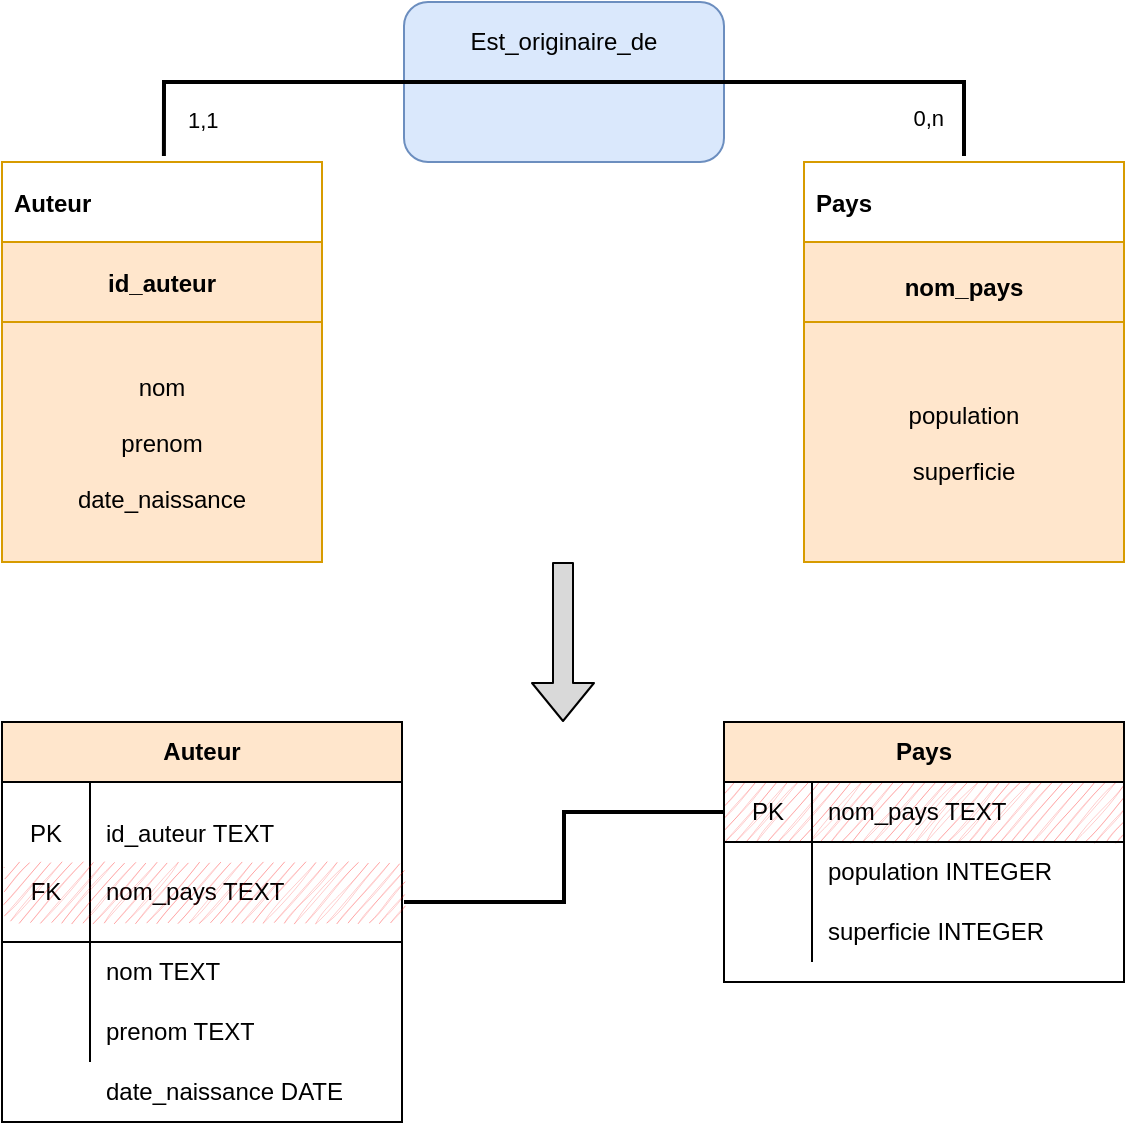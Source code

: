 <mxfile version="13.7.9" type="device"><diagram id="C5RBs43oDa-KdzZeNtuy" name="Page-1"><mxGraphModel dx="1086" dy="966" grid="1" gridSize="10" guides="1" tooltips="1" connect="1" arrows="1" fold="1" page="1" pageScale="1" pageWidth="827" pageHeight="1169" math="0" shadow="0"><root><mxCell id="WIyWlLk6GJQsqaUBKTNV-0"/><mxCell id="WIyWlLk6GJQsqaUBKTNV-1" parent="WIyWlLk6GJQsqaUBKTNV-0"/><mxCell id="JSZE709bDlmExp-TzpRJ-12" value="Auteur" style="shape=table;html=1;whiteSpace=wrap;startSize=30;container=1;collapsible=0;childLayout=tableLayout;fixedRows=1;rowLines=0;fontStyle=1;align=center;fillColor=#FFE6CC;" parent="WIyWlLk6GJQsqaUBKTNV-1" vertex="1"><mxGeometry x="239" y="400" width="200" height="200" as="geometry"/></mxCell><mxCell id="JSZE709bDlmExp-TzpRJ-13" value="" style="shape=partialRectangle;html=1;whiteSpace=wrap;collapsible=0;dropTarget=0;pointerEvents=0;fillColor=none;top=0;left=0;bottom=1;right=0;points=[[0,0.5],[1,0.5]];portConstraint=eastwest;" parent="JSZE709bDlmExp-TzpRJ-12" vertex="1"><mxGeometry y="30" width="200" height="80" as="geometry"/></mxCell><mxCell id="JSZE709bDlmExp-TzpRJ-14" value="PK&lt;br&gt;&lt;br&gt;FK" style="shape=partialRectangle;html=1;whiteSpace=wrap;connectable=0;fillColor=none;top=0;left=0;bottom=0;right=0;overflow=hidden;" parent="JSZE709bDlmExp-TzpRJ-13" vertex="1"><mxGeometry width="44" height="80" as="geometry"/></mxCell><mxCell id="JSZE709bDlmExp-TzpRJ-15" value="id_auteur&amp;nbsp;TEXT&lt;br&gt;&lt;br&gt;nom_pays TEXT" style="shape=partialRectangle;html=1;whiteSpace=wrap;connectable=0;fillColor=none;top=0;left=0;bottom=0;right=0;align=left;spacingLeft=6;overflow=hidden;" parent="JSZE709bDlmExp-TzpRJ-13" vertex="1"><mxGeometry x="44" width="156" height="80" as="geometry"/></mxCell><mxCell id="JSZE709bDlmExp-TzpRJ-16" value="" style="shape=partialRectangle;html=1;whiteSpace=wrap;collapsible=0;dropTarget=0;pointerEvents=0;fillColor=none;top=0;left=0;bottom=0;right=0;points=[[0,0.5],[1,0.5]];portConstraint=eastwest;" parent="JSZE709bDlmExp-TzpRJ-12" vertex="1"><mxGeometry y="110" width="200" height="30" as="geometry"/></mxCell><mxCell id="JSZE709bDlmExp-TzpRJ-17" value="" style="shape=partialRectangle;html=1;whiteSpace=wrap;connectable=0;fillColor=none;top=0;left=0;bottom=0;right=0;overflow=hidden;" parent="JSZE709bDlmExp-TzpRJ-16" vertex="1"><mxGeometry width="44" height="30" as="geometry"/></mxCell><mxCell id="JSZE709bDlmExp-TzpRJ-18" value="nom TEXT" style="shape=partialRectangle;html=1;whiteSpace=wrap;connectable=0;fillColor=none;top=0;left=0;bottom=0;right=0;align=left;spacingLeft=6;overflow=hidden;" parent="JSZE709bDlmExp-TzpRJ-16" vertex="1"><mxGeometry x="44" width="156" height="30" as="geometry"/></mxCell><mxCell id="JSZE709bDlmExp-TzpRJ-19" value="" style="shape=partialRectangle;html=1;whiteSpace=wrap;collapsible=0;dropTarget=0;pointerEvents=0;fillColor=none;top=0;left=0;bottom=0;right=0;points=[[0,0.5],[1,0.5]];portConstraint=eastwest;" parent="JSZE709bDlmExp-TzpRJ-12" vertex="1"><mxGeometry y="140" width="200" height="30" as="geometry"/></mxCell><mxCell id="JSZE709bDlmExp-TzpRJ-20" value="" style="shape=partialRectangle;html=1;whiteSpace=wrap;connectable=0;fillColor=none;top=0;left=0;bottom=0;right=0;overflow=hidden;" parent="JSZE709bDlmExp-TzpRJ-19" vertex="1"><mxGeometry width="44" height="30" as="geometry"/></mxCell><mxCell id="JSZE709bDlmExp-TzpRJ-21" value="prenom TEXT&lt;br&gt;" style="shape=partialRectangle;html=1;whiteSpace=wrap;connectable=0;fillColor=none;top=0;left=0;bottom=0;right=0;align=left;spacingLeft=6;overflow=hidden;" parent="JSZE709bDlmExp-TzpRJ-19" vertex="1"><mxGeometry x="44" width="156" height="30" as="geometry"/></mxCell><mxCell id="xl9DM4DodyNDalHMosKG-3" value="" style="rounded=0;whiteSpace=wrap;html=1;shadow=0;glass=0;sketch=1;fillColor=#FF0000;opacity=20;strokeColor=none;" parent="WIyWlLk6GJQsqaUBKTNV-1" vertex="1"><mxGeometry x="600" y="430" width="200" height="30" as="geometry"/></mxCell><mxCell id="xl9DM4DodyNDalHMosKG-2" value="" style="rounded=1;whiteSpace=wrap;html=1;fillColor=#FF0000;opacity=20;strokeColor=none;glass=0;shadow=0;sketch=1;" parent="WIyWlLk6GJQsqaUBKTNV-1" vertex="1"><mxGeometry x="240" y="470" width="200" height="30" as="geometry"/></mxCell><mxCell id="TWeaJNt2oQoujITL9vn1-0" value="" style="rounded=1;whiteSpace=wrap;html=1;fillColor=#dae8fc;strokeColor=#6c8ebf;" parent="WIyWlLk6GJQsqaUBKTNV-1" vertex="1"><mxGeometry x="440" y="40" width="160" height="80" as="geometry"/></mxCell><mxCell id="63cQYA2hX19nRFMVwI8F-13" value="&lt;div&gt;&lt;br&gt;&lt;/div&gt;&lt;div&gt;&lt;br&gt;&lt;/div&gt;" style="endArrow=none;html=1;strokeWidth=2;rounded=0;endFill=0;exitX=0.506;exitY=-0.075;exitDx=0;exitDy=0;exitPerimeter=0;entryX=0.5;entryY=-0.075;entryDx=0;entryDy=0;entryPerimeter=0;" parent="WIyWlLk6GJQsqaUBKTNV-1" source="y0PebEpOdJqOUEdzFbMI-1" target="63cQYA2hX19nRFMVwI8F-25" edge="1"><mxGeometry relative="1" as="geometry"><mxPoint x="320" y="100" as="sourcePoint"/><mxPoint x="760" y="160" as="targetPoint"/><Array as="points"><mxPoint x="320" y="80"/><mxPoint x="720" y="80"/></Array><mxPoint as="offset"/></mxGeometry></mxCell><mxCell id="63cQYA2hX19nRFMVwI8F-15" value="&lt;div&gt;1,1&lt;/div&gt;&lt;div&gt;&lt;br&gt;&lt;/div&gt;" style="edgeLabel;resizable=0;html=1;align=left;verticalAlign=bottom;labelBackgroundColor=none;" parent="63cQYA2hX19nRFMVwI8F-13" connectable="0" vertex="1"><mxGeometry x="-1" relative="1" as="geometry"><mxPoint x="10.04" y="3" as="offset"/></mxGeometry></mxCell><mxCell id="63cQYA2hX19nRFMVwI8F-16" value="0,n" style="edgeLabel;resizable=0;html=1;align=right;verticalAlign=bottom;labelBackgroundColor=none;" parent="63cQYA2hX19nRFMVwI8F-13" connectable="0" vertex="1"><mxGeometry x="1" relative="1" as="geometry"><mxPoint x="-10" y="-10" as="offset"/></mxGeometry></mxCell><mxCell id="63cQYA2hX19nRFMVwI8F-21" value="" style="group" parent="WIyWlLk6GJQsqaUBKTNV-1" vertex="1" connectable="0"><mxGeometry x="239" y="120" width="160" height="200" as="geometry"/></mxCell><mxCell id="y0PebEpOdJqOUEdzFbMI-7" value="" style="group;align=left;" parent="63cQYA2hX19nRFMVwI8F-21" vertex="1" connectable="0"><mxGeometry width="160" height="200" as="geometry"/></mxCell><mxCell id="y0PebEpOdJqOUEdzFbMI-5" value="" style="rounded=0;whiteSpace=wrap;html=1;strokeColor=#000000;align=center;fillColor=none;" parent="y0PebEpOdJqOUEdzFbMI-7" vertex="1"><mxGeometry width="160" height="160" as="geometry"/></mxCell><mxCell id="y0PebEpOdJqOUEdzFbMI-1" value="Auteur" style="text;align=left;verticalAlign=middle;spacingLeft=4;spacingRight=4;overflow=hidden;rotatable=0;points=[[0,0.5],[1,0.5]];portConstraint=eastwest;fontStyle=1;strokeColor=#d79b00;fillColor=#ffffff;gradientDirection=north;" parent="y0PebEpOdJqOUEdzFbMI-7" vertex="1"><mxGeometry width="160" height="40" as="geometry"/></mxCell><mxCell id="y0PebEpOdJqOUEdzFbMI-2" value="id_auteur" style="text;align=center;verticalAlign=middle;spacingLeft=4;spacingRight=4;overflow=hidden;rotatable=0;points=[[0,0.5],[1,0.5]];portConstraint=eastwest;fontStyle=1;fillColor=#ffe6cc;strokeColor=#d79b00;" parent="y0PebEpOdJqOUEdzFbMI-7" vertex="1"><mxGeometry y="40" width="160" height="40" as="geometry"/></mxCell><mxCell id="y0PebEpOdJqOUEdzFbMI-3" value="nom&#10;&#10;prenom&#10;&#10;date_naissance" style="text;align=center;verticalAlign=middle;spacingLeft=4;spacingRight=4;overflow=hidden;rotatable=0;points=[[0,0.5],[1,0.5]];portConstraint=eastwest;fontStyle=0;fillColor=#ffe6cc;strokeColor=#d79b00;" parent="y0PebEpOdJqOUEdzFbMI-7" vertex="1"><mxGeometry y="80" width="160" height="120" as="geometry"/></mxCell><mxCell id="63cQYA2hX19nRFMVwI8F-32" value="" style="group;fillColor=#ffffff;" parent="WIyWlLk6GJQsqaUBKTNV-1" vertex="1" connectable="0"><mxGeometry x="640" y="120" width="160" height="200" as="geometry"/></mxCell><mxCell id="63cQYA2hX19nRFMVwI8F-22" value="" style="group" parent="63cQYA2hX19nRFMVwI8F-32" vertex="1" connectable="0"><mxGeometry width="160" height="200" as="geometry"/></mxCell><mxCell id="63cQYA2hX19nRFMVwI8F-23" value="" style="group;align=left;" parent="63cQYA2hX19nRFMVwI8F-22" vertex="1" connectable="0"><mxGeometry width="160" height="200" as="geometry"/></mxCell><mxCell id="63cQYA2hX19nRFMVwI8F-24" value="" style="rounded=0;whiteSpace=wrap;html=1;strokeColor=#000000;align=center;fillColor=none;" parent="63cQYA2hX19nRFMVwI8F-23" vertex="1"><mxGeometry width="160" height="160" as="geometry"/></mxCell><mxCell id="63cQYA2hX19nRFMVwI8F-25" value="Pays" style="text;align=left;verticalAlign=middle;spacingLeft=4;spacingRight=4;overflow=hidden;rotatable=0;points=[[0,0.5],[1,0.5]];portConstraint=eastwest;fontStyle=1;strokeColor=#d79b00;" parent="63cQYA2hX19nRFMVwI8F-23" vertex="1"><mxGeometry width="160" height="40" as="geometry"/></mxCell><mxCell id="63cQYA2hX19nRFMVwI8F-26" value="&#10;nom_pays&#10;" style="text;align=center;verticalAlign=middle;spacingLeft=4;spacingRight=4;overflow=hidden;rotatable=0;points=[[0,0.5],[1,0.5]];portConstraint=eastwest;fontStyle=1;fillColor=#ffe6cc;strokeColor=#d79b00;" parent="63cQYA2hX19nRFMVwI8F-23" vertex="1"><mxGeometry y="40" width="160" height="40" as="geometry"/></mxCell><mxCell id="63cQYA2hX19nRFMVwI8F-27" value="population&#10;&#10;superficie" style="text;align=center;verticalAlign=middle;spacingLeft=4;spacingRight=4;overflow=hidden;rotatable=0;points=[[0,0.5],[1,0.5]];portConstraint=eastwest;fontStyle=0;fillColor=#ffe6cc;strokeColor=#d79b00;" parent="63cQYA2hX19nRFMVwI8F-23" vertex="1"><mxGeometry y="80" width="160" height="120" as="geometry"/></mxCell><mxCell id="TWeaJNt2oQoujITL9vn1-1" value="Est_originaire_de" style="text;html=1;strokeColor=none;fillColor=none;align=center;verticalAlign=middle;whiteSpace=wrap;rounded=0;" parent="WIyWlLk6GJQsqaUBKTNV-1" vertex="1"><mxGeometry x="440" y="40" width="160" height="40" as="geometry"/></mxCell><mxCell id="TWeaJNt2oQoujITL9vn1-2" value="&lt;br&gt;" style="text;html=1;strokeColor=none;fillColor=none;align=center;verticalAlign=middle;whiteSpace=wrap;rounded=0;" parent="WIyWlLk6GJQsqaUBKTNV-1" vertex="1"><mxGeometry x="440" y="80" width="160" height="40" as="geometry"/></mxCell><mxCell id="JSZE709bDlmExp-TzpRJ-0" value="" style="shape=flexArrow;endArrow=classic;html=1;fillColor=#D9D9D9;" parent="WIyWlLk6GJQsqaUBKTNV-1" edge="1"><mxGeometry width="50" height="50" relative="1" as="geometry"><mxPoint x="519.5" y="320" as="sourcePoint"/><mxPoint x="519.5" y="400" as="targetPoint"/></mxGeometry></mxCell><mxCell id="JSZE709bDlmExp-TzpRJ-1" value="Pays" style="shape=table;html=1;whiteSpace=wrap;startSize=30;container=1;collapsible=0;childLayout=tableLayout;fixedRows=1;rowLines=0;fontStyle=1;align=center;fillColor=#FFE6CC;" parent="WIyWlLk6GJQsqaUBKTNV-1" vertex="1"><mxGeometry x="600" y="400" width="200" height="130" as="geometry"/></mxCell><mxCell id="JSZE709bDlmExp-TzpRJ-2" value="" style="shape=partialRectangle;html=1;whiteSpace=wrap;collapsible=0;dropTarget=0;pointerEvents=0;fillColor=none;top=0;left=0;bottom=1;right=0;points=[[0,0.5],[1,0.5]];portConstraint=eastwest;" parent="JSZE709bDlmExp-TzpRJ-1" vertex="1"><mxGeometry y="30" width="200" height="30" as="geometry"/></mxCell><mxCell id="JSZE709bDlmExp-TzpRJ-3" value="PK" style="shape=partialRectangle;html=1;whiteSpace=wrap;connectable=0;fillColor=none;top=0;left=0;bottom=0;right=0;overflow=hidden;" parent="JSZE709bDlmExp-TzpRJ-2" vertex="1"><mxGeometry width="44" height="30" as="geometry"/></mxCell><mxCell id="JSZE709bDlmExp-TzpRJ-4" value="nom_pays TEXT" style="shape=partialRectangle;html=1;whiteSpace=wrap;connectable=0;fillColor=none;top=0;left=0;bottom=0;right=0;align=left;spacingLeft=6;overflow=hidden;" parent="JSZE709bDlmExp-TzpRJ-2" vertex="1"><mxGeometry x="44" width="156" height="30" as="geometry"/></mxCell><mxCell id="JSZE709bDlmExp-TzpRJ-5" value="" style="shape=partialRectangle;html=1;whiteSpace=wrap;collapsible=0;dropTarget=0;pointerEvents=0;fillColor=none;top=0;left=0;bottom=0;right=0;points=[[0,0.5],[1,0.5]];portConstraint=eastwest;" parent="JSZE709bDlmExp-TzpRJ-1" vertex="1"><mxGeometry y="60" width="200" height="30" as="geometry"/></mxCell><mxCell id="JSZE709bDlmExp-TzpRJ-6" value="" style="shape=partialRectangle;html=1;whiteSpace=wrap;connectable=0;fillColor=none;top=0;left=0;bottom=0;right=0;overflow=hidden;" parent="JSZE709bDlmExp-TzpRJ-5" vertex="1"><mxGeometry width="44" height="30" as="geometry"/></mxCell><mxCell id="JSZE709bDlmExp-TzpRJ-7" value="population INTEGER" style="shape=partialRectangle;html=1;whiteSpace=wrap;connectable=0;fillColor=none;top=0;left=0;bottom=0;right=0;align=left;spacingLeft=6;overflow=hidden;" parent="JSZE709bDlmExp-TzpRJ-5" vertex="1"><mxGeometry x="44" width="156" height="30" as="geometry"/></mxCell><mxCell id="JSZE709bDlmExp-TzpRJ-8" value="" style="shape=partialRectangle;html=1;whiteSpace=wrap;collapsible=0;dropTarget=0;pointerEvents=0;fillColor=none;top=0;left=0;bottom=0;right=0;points=[[0,0.5],[1,0.5]];portConstraint=eastwest;" parent="JSZE709bDlmExp-TzpRJ-1" vertex="1"><mxGeometry y="90" width="200" height="30" as="geometry"/></mxCell><mxCell id="JSZE709bDlmExp-TzpRJ-9" value="" style="shape=partialRectangle;html=1;whiteSpace=wrap;connectable=0;fillColor=none;top=0;left=0;bottom=0;right=0;overflow=hidden;" parent="JSZE709bDlmExp-TzpRJ-8" vertex="1"><mxGeometry width="44" height="30" as="geometry"/></mxCell><mxCell id="JSZE709bDlmExp-TzpRJ-10" value="superficie INTEGER" style="shape=partialRectangle;html=1;whiteSpace=wrap;connectable=0;fillColor=none;top=0;left=0;bottom=0;right=0;align=left;spacingLeft=6;overflow=hidden;" parent="JSZE709bDlmExp-TzpRJ-8" vertex="1"><mxGeometry x="44" width="156" height="30" as="geometry"/></mxCell><mxCell id="JSZE709bDlmExp-TzpRJ-24" value="" style="endArrow=none;html=1;fillColor=#D9D9D9;entryX=0;entryY=0.5;entryDx=0;entryDy=0;exitX=1.005;exitY=0.75;exitDx=0;exitDy=0;exitPerimeter=0;rounded=0;strokeWidth=2;" parent="WIyWlLk6GJQsqaUBKTNV-1" source="JSZE709bDlmExp-TzpRJ-13" target="JSZE709bDlmExp-TzpRJ-2" edge="1"><mxGeometry width="50" height="50" relative="1" as="geometry"><mxPoint x="450" y="490" as="sourcePoint"/><mxPoint x="440" y="440" as="targetPoint"/><Array as="points"><mxPoint x="520" y="490"/><mxPoint x="520" y="445"/></Array></mxGeometry></mxCell><mxCell id="_-4fR_abfsXL2buzYJug-0" value="date_naissance DATE" style="shape=partialRectangle;html=1;whiteSpace=wrap;connectable=0;fillColor=none;top=0;left=0;bottom=0;right=0;align=left;spacingLeft=6;overflow=hidden;" parent="WIyWlLk6GJQsqaUBKTNV-1" vertex="1"><mxGeometry x="283" y="570" width="156" height="30" as="geometry"/></mxCell></root></mxGraphModel></diagram></mxfile>